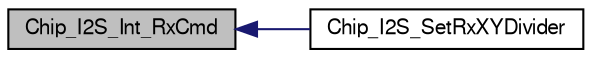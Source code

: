 digraph "Chip_I2S_Int_RxCmd"
{
  edge [fontname="FreeSans",fontsize="10",labelfontname="FreeSans",labelfontsize="10"];
  node [fontname="FreeSans",fontsize="10",shape=record];
  rankdir="LR";
  Node1 [label="Chip_I2S_Int_RxCmd",height=0.2,width=0.4,color="black", fillcolor="grey75", style="filled", fontcolor="black"];
  Node1 -> Node2 [dir="back",color="midnightblue",fontsize="10",style="solid"];
  Node2 [label="Chip_I2S_SetRxXYDivider",height=0.2,width=0.4,color="black", fillcolor="white", style="filled",URL="$group__I2S__17XX__40XX.html#gafd2bc55fb29ea5f082d5ae3b5794f605",tooltip="Set the MCLK rate by using a fractional rate generator, dividing down the frequency of PCLK..."];
}
